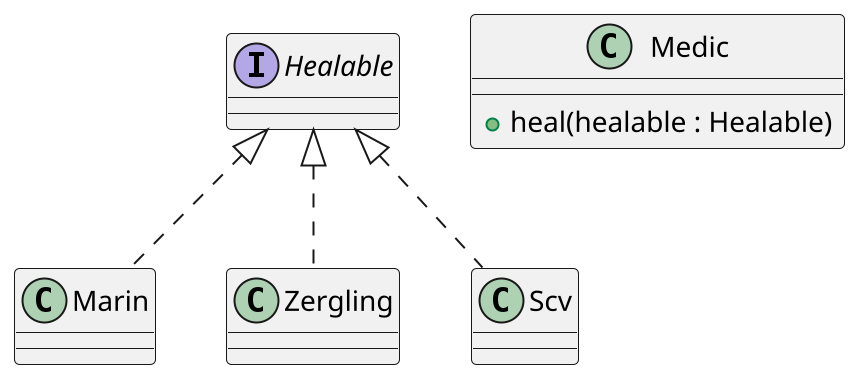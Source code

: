 @startuml

scale 2

interface Healable

class Marin implements Healable
class Zergling implements Healable
class Scv implements Healable

class Medic {
    + heal(healable : Healable)
}

@enduml